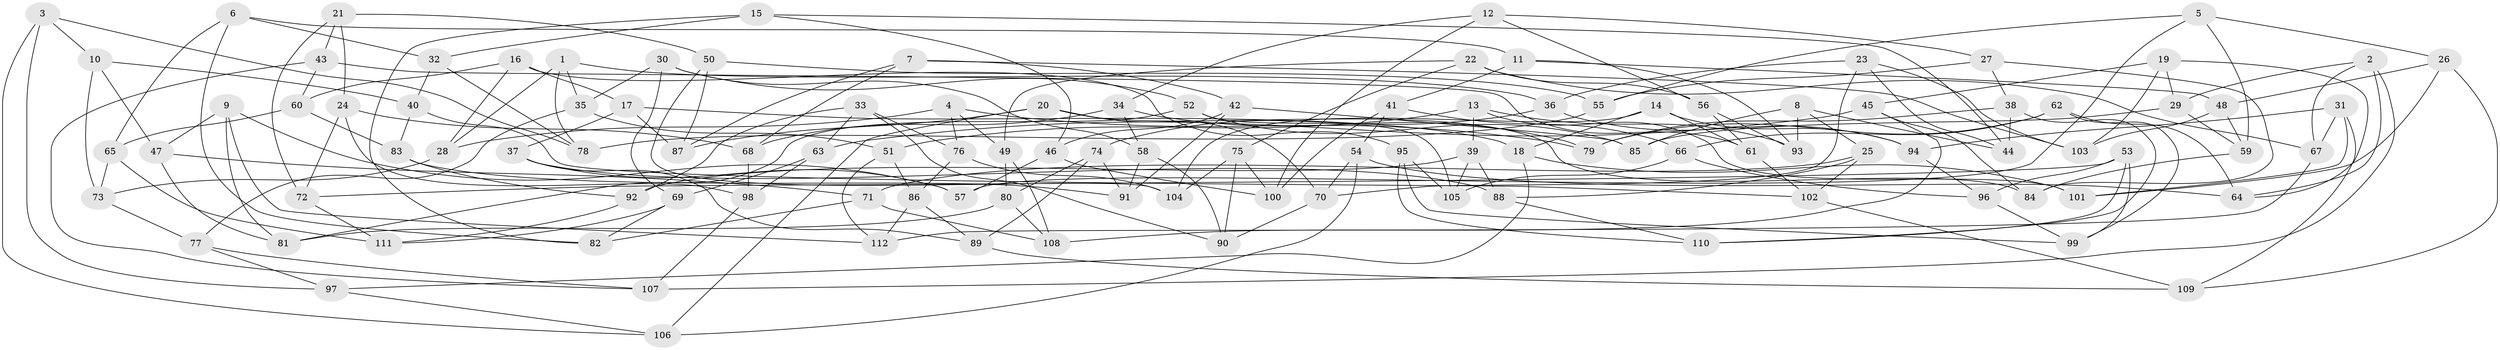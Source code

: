 // coarse degree distribution, {2: 0.12121212121212122, 3: 0.12121212121212122, 5: 0.15151515151515152, 10: 0.06060606060606061, 6: 0.030303030303030304, 4: 0.2727272727272727, 9: 0.06060606060606061, 8: 0.030303030303030304, 7: 0.06060606060606061, 11: 0.06060606060606061, 13: 0.030303030303030304}
// Generated by graph-tools (version 1.1) at 2025/03/03/04/25 22:03:56]
// undirected, 112 vertices, 224 edges
graph export_dot {
graph [start="1"]
  node [color=gray90,style=filled];
  1;
  2;
  3;
  4;
  5;
  6;
  7;
  8;
  9;
  10;
  11;
  12;
  13;
  14;
  15;
  16;
  17;
  18;
  19;
  20;
  21;
  22;
  23;
  24;
  25;
  26;
  27;
  28;
  29;
  30;
  31;
  32;
  33;
  34;
  35;
  36;
  37;
  38;
  39;
  40;
  41;
  42;
  43;
  44;
  45;
  46;
  47;
  48;
  49;
  50;
  51;
  52;
  53;
  54;
  55;
  56;
  57;
  58;
  59;
  60;
  61;
  62;
  63;
  64;
  65;
  66;
  67;
  68;
  69;
  70;
  71;
  72;
  73;
  74;
  75;
  76;
  77;
  78;
  79;
  80;
  81;
  82;
  83;
  84;
  85;
  86;
  87;
  88;
  89;
  90;
  91;
  92;
  93;
  94;
  95;
  96;
  97;
  98;
  99;
  100;
  101;
  102;
  103;
  104;
  105;
  106;
  107;
  108;
  109;
  110;
  111;
  112;
  1 -- 35;
  1 -- 28;
  1 -- 36;
  1 -- 78;
  2 -- 107;
  2 -- 29;
  2 -- 67;
  2 -- 64;
  3 -- 97;
  3 -- 78;
  3 -- 10;
  3 -- 106;
  4 -- 76;
  4 -- 79;
  4 -- 28;
  4 -- 49;
  5 -- 26;
  5 -- 55;
  5 -- 59;
  5 -- 57;
  6 -- 65;
  6 -- 82;
  6 -- 32;
  6 -- 11;
  7 -- 87;
  7 -- 42;
  7 -- 68;
  7 -- 103;
  8 -- 25;
  8 -- 44;
  8 -- 93;
  8 -- 85;
  9 -- 47;
  9 -- 81;
  9 -- 57;
  9 -- 112;
  10 -- 40;
  10 -- 73;
  10 -- 47;
  11 -- 93;
  11 -- 48;
  11 -- 41;
  12 -- 100;
  12 -- 27;
  12 -- 34;
  12 -- 56;
  13 -- 39;
  13 -- 101;
  13 -- 51;
  13 -- 93;
  14 -- 94;
  14 -- 61;
  14 -- 104;
  14 -- 18;
  15 -- 46;
  15 -- 82;
  15 -- 44;
  15 -- 32;
  16 -- 60;
  16 -- 17;
  16 -- 28;
  16 -- 95;
  17 -- 37;
  17 -- 18;
  17 -- 87;
  18 -- 101;
  18 -- 97;
  19 -- 45;
  19 -- 29;
  19 -- 103;
  19 -- 64;
  20 -- 84;
  20 -- 106;
  20 -- 87;
  20 -- 70;
  21 -- 43;
  21 -- 50;
  21 -- 72;
  21 -- 24;
  22 -- 75;
  22 -- 56;
  22 -- 49;
  22 -- 67;
  23 -- 70;
  23 -- 36;
  23 -- 44;
  23 -- 103;
  24 -- 68;
  24 -- 98;
  24 -- 72;
  25 -- 71;
  25 -- 102;
  25 -- 88;
  26 -- 48;
  26 -- 109;
  26 -- 101;
  27 -- 84;
  27 -- 38;
  27 -- 55;
  28 -- 73;
  29 -- 59;
  29 -- 85;
  30 -- 58;
  30 -- 69;
  30 -- 52;
  30 -- 35;
  31 -- 109;
  31 -- 67;
  31 -- 101;
  31 -- 94;
  32 -- 40;
  32 -- 78;
  33 -- 76;
  33 -- 90;
  33 -- 92;
  33 -- 63;
  34 -- 68;
  34 -- 58;
  34 -- 79;
  35 -- 77;
  35 -- 51;
  36 -- 74;
  36 -- 94;
  37 -- 89;
  37 -- 57;
  37 -- 88;
  38 -- 110;
  38 -- 44;
  38 -- 79;
  39 -- 92;
  39 -- 88;
  39 -- 105;
  40 -- 83;
  40 -- 102;
  41 -- 66;
  41 -- 54;
  41 -- 100;
  42 -- 46;
  42 -- 85;
  42 -- 91;
  43 -- 107;
  43 -- 60;
  43 -- 61;
  45 -- 84;
  45 -- 108;
  45 -- 63;
  46 -- 57;
  46 -- 100;
  47 -- 81;
  47 -- 71;
  48 -- 59;
  48 -- 103;
  49 -- 80;
  49 -- 108;
  50 -- 55;
  50 -- 87;
  50 -- 104;
  51 -- 112;
  51 -- 86;
  52 -- 85;
  52 -- 81;
  52 -- 105;
  53 -- 110;
  53 -- 96;
  53 -- 72;
  53 -- 99;
  54 -- 106;
  54 -- 64;
  54 -- 70;
  55 -- 78;
  56 -- 61;
  56 -- 93;
  58 -- 91;
  58 -- 90;
  59 -- 84;
  60 -- 83;
  60 -- 65;
  61 -- 102;
  62 -- 79;
  62 -- 99;
  62 -- 64;
  62 -- 66;
  63 -- 69;
  63 -- 98;
  65 -- 73;
  65 -- 111;
  66 -- 96;
  66 -- 105;
  67 -- 112;
  68 -- 98;
  69 -- 111;
  69 -- 82;
  70 -- 90;
  71 -- 82;
  71 -- 108;
  72 -- 111;
  73 -- 77;
  74 -- 80;
  74 -- 91;
  74 -- 89;
  75 -- 104;
  75 -- 90;
  75 -- 100;
  76 -- 104;
  76 -- 86;
  77 -- 107;
  77 -- 97;
  80 -- 108;
  80 -- 81;
  83 -- 92;
  83 -- 91;
  86 -- 112;
  86 -- 89;
  88 -- 110;
  89 -- 109;
  92 -- 111;
  94 -- 96;
  95 -- 110;
  95 -- 105;
  95 -- 99;
  96 -- 99;
  97 -- 106;
  98 -- 107;
  102 -- 109;
}
